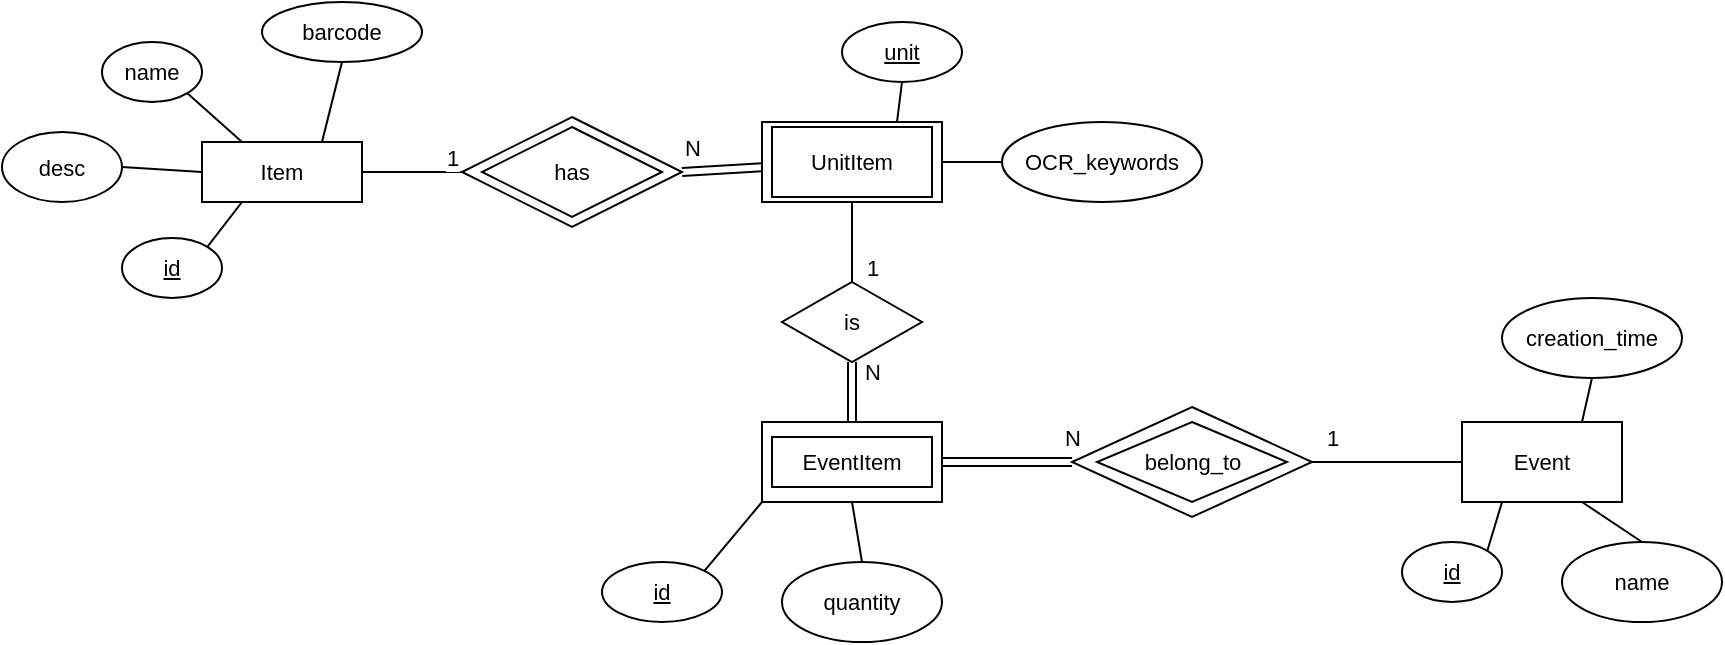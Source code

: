 <mxfile version="24.9.1">
  <diagram name="Page-1" id="lmDEMUQMTWGSZZMK8TKA">
    <mxGraphModel dx="1713" dy="664" grid="1" gridSize="10" guides="1" tooltips="1" connect="1" arrows="1" fold="1" page="1" pageScale="1" pageWidth="827" pageHeight="1169" math="0" shadow="0">
      <root>
        <mxCell id="0" />
        <mxCell id="1" parent="0" />
        <mxCell id="c5G7v532kEOwFp9C76IE-31" style="edgeStyle=none;shape=connector;rounded=0;orthogonalLoop=1;jettySize=auto;html=1;exitX=0.5;exitY=1;exitDx=0;exitDy=0;entryX=0.5;entryY=0;entryDx=0;entryDy=0;strokeColor=default;align=center;verticalAlign=middle;fontFamily=Helvetica;fontSize=11;fontColor=default;labelBackgroundColor=default;endArrow=none;endFill=0;" edge="1" parent="1" source="c5G7v532kEOwFp9C76IE-1" target="c5G7v532kEOwFp9C76IE-28">
          <mxGeometry relative="1" as="geometry" />
        </mxCell>
        <mxCell id="c5G7v532kEOwFp9C76IE-41" style="edgeStyle=none;shape=connector;rounded=0;orthogonalLoop=1;jettySize=auto;html=1;exitX=1;exitY=0.5;exitDx=0;exitDy=0;entryX=0;entryY=0.5;entryDx=0;entryDy=0;strokeColor=default;align=center;verticalAlign=middle;fontFamily=Helvetica;fontSize=11;fontColor=default;labelBackgroundColor=default;endArrow=none;endFill=0;" edge="1" parent="1" source="c5G7v532kEOwFp9C76IE-1" target="c5G7v532kEOwFp9C76IE-39">
          <mxGeometry relative="1" as="geometry" />
        </mxCell>
        <mxCell id="c5G7v532kEOwFp9C76IE-1" value="" style="rounded=0;whiteSpace=wrap;html=1;" vertex="1" parent="1">
          <mxGeometry x="210" y="150" width="90" height="40" as="geometry" />
        </mxCell>
        <mxCell id="c5G7v532kEOwFp9C76IE-44" style="edgeStyle=none;shape=link;rounded=0;orthogonalLoop=1;jettySize=auto;html=1;exitX=1;exitY=0.5;exitDx=0;exitDy=0;strokeColor=default;align=center;verticalAlign=middle;fontFamily=Helvetica;fontSize=11;fontColor=default;labelBackgroundColor=default;endArrow=none;endFill=0;" edge="1" parent="1" source="c5G7v532kEOwFp9C76IE-22" target="c5G7v532kEOwFp9C76IE-37">
          <mxGeometry relative="1" as="geometry" />
        </mxCell>
        <mxCell id="c5G7v532kEOwFp9C76IE-22" value="" style="rounded=0;whiteSpace=wrap;html=1;fontFamily=Helvetica;fontSize=11;fontColor=default;labelBackgroundColor=default;" vertex="1" parent="1">
          <mxGeometry x="210" y="300" width="90" height="40" as="geometry" />
        </mxCell>
        <mxCell id="c5G7v532kEOwFp9C76IE-24" style="edgeStyle=none;shape=connector;rounded=0;orthogonalLoop=1;jettySize=auto;html=1;exitX=1;exitY=0;exitDx=0;exitDy=0;entryX=0;entryY=1;entryDx=0;entryDy=0;strokeColor=default;align=center;verticalAlign=middle;fontFamily=Helvetica;fontSize=11;fontColor=default;labelBackgroundColor=default;endArrow=none;endFill=0;" edge="1" parent="1" source="c5G7v532kEOwFp9C76IE-23" target="c5G7v532kEOwFp9C76IE-22">
          <mxGeometry relative="1" as="geometry" />
        </mxCell>
        <mxCell id="c5G7v532kEOwFp9C76IE-23" value="id" style="ellipse;whiteSpace=wrap;html=1;fontFamily=Helvetica;fontSize=11;fontColor=default;labelBackgroundColor=default;fontStyle=4" vertex="1" parent="1">
          <mxGeometry x="130" y="370" width="60" height="30" as="geometry" />
        </mxCell>
        <mxCell id="c5G7v532kEOwFp9C76IE-34" style="edgeStyle=none;shape=connector;rounded=0;orthogonalLoop=1;jettySize=auto;html=1;exitX=0.5;exitY=0;exitDx=0;exitDy=0;entryX=0.5;entryY=1;entryDx=0;entryDy=0;strokeColor=default;align=center;verticalAlign=middle;fontFamily=Helvetica;fontSize=11;fontColor=default;labelBackgroundColor=default;endArrow=none;endFill=0;" edge="1" parent="1" source="c5G7v532kEOwFp9C76IE-25" target="c5G7v532kEOwFp9C76IE-22">
          <mxGeometry relative="1" as="geometry" />
        </mxCell>
        <mxCell id="c5G7v532kEOwFp9C76IE-25" value="quantity" style="ellipse;whiteSpace=wrap;html=1;fontFamily=Helvetica;fontSize=11;fontColor=default;labelBackgroundColor=default;" vertex="1" parent="1">
          <mxGeometry x="220" y="370" width="80" height="40" as="geometry" />
        </mxCell>
        <mxCell id="c5G7v532kEOwFp9C76IE-27" value="unit" style="ellipse;whiteSpace=wrap;html=1;fontFamily=Helvetica;fontSize=11;fontColor=default;labelBackgroundColor=default;fontStyle=4" vertex="1" parent="1">
          <mxGeometry x="250" y="100" width="60" height="30" as="geometry" />
        </mxCell>
        <mxCell id="c5G7v532kEOwFp9C76IE-30" style="edgeStyle=none;shape=link;rounded=0;orthogonalLoop=1;jettySize=auto;html=1;exitX=0.5;exitY=1;exitDx=0;exitDy=0;entryX=0.5;entryY=0;entryDx=0;entryDy=0;strokeColor=default;align=center;verticalAlign=middle;fontFamily=Helvetica;fontSize=11;fontColor=default;labelBackgroundColor=default;endArrow=none;endFill=0;" edge="1" parent="1" source="c5G7v532kEOwFp9C76IE-28" target="c5G7v532kEOwFp9C76IE-22">
          <mxGeometry relative="1" as="geometry" />
        </mxCell>
        <mxCell id="c5G7v532kEOwFp9C76IE-28" value="is" style="rhombus;whiteSpace=wrap;html=1;fontFamily=Helvetica;fontSize=11;fontColor=default;labelBackgroundColor=default;" vertex="1" parent="1">
          <mxGeometry x="220" y="230" width="70" height="40" as="geometry" />
        </mxCell>
        <mxCell id="c5G7v532kEOwFp9C76IE-29" value="" style="endArrow=none;html=1;rounded=0;strokeColor=default;align=center;verticalAlign=middle;fontFamily=Helvetica;fontSize=11;fontColor=default;labelBackgroundColor=default;exitX=0.75;exitY=0;exitDx=0;exitDy=0;entryX=0.5;entryY=1;entryDx=0;entryDy=0;" edge="1" parent="1" source="c5G7v532kEOwFp9C76IE-1" target="c5G7v532kEOwFp9C76IE-27">
          <mxGeometry width="50" height="50" relative="1" as="geometry">
            <mxPoint x="380" y="350" as="sourcePoint" />
            <mxPoint x="430" y="300" as="targetPoint" />
          </mxGeometry>
        </mxCell>
        <mxCell id="c5G7v532kEOwFp9C76IE-32" value="N" style="text;html=1;align=center;verticalAlign=middle;resizable=0;points=[];autosize=1;strokeColor=none;fillColor=none;fontFamily=Helvetica;fontSize=11;fontColor=default;labelBackgroundColor=default;" vertex="1" parent="1">
          <mxGeometry x="250" y="260" width="30" height="30" as="geometry" />
        </mxCell>
        <mxCell id="c5G7v532kEOwFp9C76IE-33" value="1" style="text;html=1;align=center;verticalAlign=middle;resizable=0;points=[];autosize=1;strokeColor=none;fillColor=none;fontFamily=Helvetica;fontSize=11;fontColor=default;labelBackgroundColor=default;" vertex="1" parent="1">
          <mxGeometry x="250" y="208" width="30" height="30" as="geometry" />
        </mxCell>
        <mxCell id="c5G7v532kEOwFp9C76IE-36" value="Event" style="rounded=0;whiteSpace=wrap;html=1;fontFamily=Helvetica;fontSize=11;fontColor=default;labelBackgroundColor=default;" vertex="1" parent="1">
          <mxGeometry x="560" y="300" width="80" height="40" as="geometry" />
        </mxCell>
        <mxCell id="c5G7v532kEOwFp9C76IE-45" style="edgeStyle=none;shape=connector;rounded=0;orthogonalLoop=1;jettySize=auto;html=1;exitX=1;exitY=0.5;exitDx=0;exitDy=0;entryX=0;entryY=0.5;entryDx=0;entryDy=0;strokeColor=default;align=center;verticalAlign=middle;fontFamily=Helvetica;fontSize=11;fontColor=default;labelBackgroundColor=default;endArrow=none;endFill=0;" edge="1" parent="1" source="c5G7v532kEOwFp9C76IE-37" target="c5G7v532kEOwFp9C76IE-36">
          <mxGeometry relative="1" as="geometry" />
        </mxCell>
        <mxCell id="c5G7v532kEOwFp9C76IE-37" value="" style="rhombus;whiteSpace=wrap;html=1;fontFamily=Helvetica;fontSize=11;fontColor=default;labelBackgroundColor=default;" vertex="1" parent="1">
          <mxGeometry x="365" y="292.5" width="120" height="55" as="geometry" />
        </mxCell>
        <mxCell id="c5G7v532kEOwFp9C76IE-39" value="OCR_keywords" style="ellipse;whiteSpace=wrap;html=1;fontFamily=Helvetica;fontSize=11;fontColor=default;labelBackgroundColor=default;" vertex="1" parent="1">
          <mxGeometry x="330" y="150" width="100" height="40" as="geometry" />
        </mxCell>
        <mxCell id="c5G7v532kEOwFp9C76IE-48" style="edgeStyle=none;shape=connector;rounded=0;orthogonalLoop=1;jettySize=auto;html=1;exitX=1;exitY=0;exitDx=0;exitDy=0;entryX=0.25;entryY=1;entryDx=0;entryDy=0;strokeColor=default;align=center;verticalAlign=middle;fontFamily=Helvetica;fontSize=11;fontColor=default;labelBackgroundColor=default;endArrow=none;endFill=0;" edge="1" parent="1" source="c5G7v532kEOwFp9C76IE-42" target="c5G7v532kEOwFp9C76IE-36">
          <mxGeometry relative="1" as="geometry" />
        </mxCell>
        <mxCell id="c5G7v532kEOwFp9C76IE-42" value="id" style="ellipse;whiteSpace=wrap;html=1;fontFamily=Helvetica;fontSize=11;fontColor=default;labelBackgroundColor=default;fontStyle=4" vertex="1" parent="1">
          <mxGeometry x="530" y="360" width="50" height="30" as="geometry" />
        </mxCell>
        <mxCell id="c5G7v532kEOwFp9C76IE-49" style="edgeStyle=none;shape=connector;rounded=0;orthogonalLoop=1;jettySize=auto;html=1;exitX=0.5;exitY=0;exitDx=0;exitDy=0;entryX=0.75;entryY=1;entryDx=0;entryDy=0;strokeColor=default;align=center;verticalAlign=middle;fontFamily=Helvetica;fontSize=11;fontColor=default;labelBackgroundColor=default;endArrow=none;endFill=0;" edge="1" parent="1" source="c5G7v532kEOwFp9C76IE-43" target="c5G7v532kEOwFp9C76IE-36">
          <mxGeometry relative="1" as="geometry" />
        </mxCell>
        <mxCell id="c5G7v532kEOwFp9C76IE-43" value="name" style="ellipse;whiteSpace=wrap;html=1;fontFamily=Helvetica;fontSize=11;fontColor=default;labelBackgroundColor=default;" vertex="1" parent="1">
          <mxGeometry x="610" y="360" width="80" height="40" as="geometry" />
        </mxCell>
        <mxCell id="c5G7v532kEOwFp9C76IE-46" value="N" style="text;html=1;align=center;verticalAlign=middle;resizable=0;points=[];autosize=1;strokeColor=none;fillColor=none;fontFamily=Helvetica;fontSize=11;fontColor=default;labelBackgroundColor=default;" vertex="1" parent="1">
          <mxGeometry x="350" y="292.5" width="30" height="30" as="geometry" />
        </mxCell>
        <mxCell id="c5G7v532kEOwFp9C76IE-47" value="1" style="text;html=1;align=center;verticalAlign=middle;resizable=0;points=[];autosize=1;strokeColor=none;fillColor=none;fontFamily=Helvetica;fontSize=11;fontColor=default;labelBackgroundColor=default;" vertex="1" parent="1">
          <mxGeometry x="480" y="292.5" width="30" height="30" as="geometry" />
        </mxCell>
        <mxCell id="c5G7v532kEOwFp9C76IE-51" style="edgeStyle=none;shape=connector;rounded=0;orthogonalLoop=1;jettySize=auto;html=1;exitX=0.5;exitY=1;exitDx=0;exitDy=0;entryX=0.75;entryY=0;entryDx=0;entryDy=0;strokeColor=default;align=center;verticalAlign=middle;fontFamily=Helvetica;fontSize=11;fontColor=default;labelBackgroundColor=default;endArrow=none;endFill=0;" edge="1" parent="1" source="c5G7v532kEOwFp9C76IE-50" target="c5G7v532kEOwFp9C76IE-36">
          <mxGeometry relative="1" as="geometry" />
        </mxCell>
        <mxCell id="c5G7v532kEOwFp9C76IE-50" value="creation_time" style="ellipse;whiteSpace=wrap;html=1;fontFamily=Helvetica;fontSize=11;fontColor=default;labelBackgroundColor=default;" vertex="1" parent="1">
          <mxGeometry x="580" y="238" width="90" height="40" as="geometry" />
        </mxCell>
        <mxCell id="c5G7v532kEOwFp9C76IE-56" style="edgeStyle=none;shape=connector;rounded=0;orthogonalLoop=1;jettySize=auto;html=1;exitX=1;exitY=0.5;exitDx=0;exitDy=0;entryX=0;entryY=0.5;entryDx=0;entryDy=0;strokeColor=default;align=center;verticalAlign=middle;fontFamily=Helvetica;fontSize=11;fontColor=default;labelBackgroundColor=default;endArrow=none;endFill=0;" edge="1" parent="1" source="c5G7v532kEOwFp9C76IE-52" target="c5G7v532kEOwFp9C76IE-53">
          <mxGeometry relative="1" as="geometry" />
        </mxCell>
        <mxCell id="c5G7v532kEOwFp9C76IE-52" value="desc" style="ellipse;whiteSpace=wrap;html=1;fontFamily=Helvetica;fontSize=11;fontColor=default;labelBackgroundColor=default;" vertex="1" parent="1">
          <mxGeometry x="-170" y="155" width="60" height="35" as="geometry" />
        </mxCell>
        <mxCell id="c5G7v532kEOwFp9C76IE-63" style="edgeStyle=none;shape=connector;rounded=0;orthogonalLoop=1;jettySize=auto;html=1;exitX=1;exitY=0.5;exitDx=0;exitDy=0;entryX=0;entryY=0.5;entryDx=0;entryDy=0;strokeColor=default;align=center;verticalAlign=middle;fontFamily=Helvetica;fontSize=11;fontColor=default;labelBackgroundColor=default;endArrow=none;endFill=0;" edge="1" parent="1" source="c5G7v532kEOwFp9C76IE-53" target="c5G7v532kEOwFp9C76IE-58">
          <mxGeometry relative="1" as="geometry" />
        </mxCell>
        <mxCell id="c5G7v532kEOwFp9C76IE-53" value="Item" style="rounded=0;whiteSpace=wrap;html=1;fontFamily=Helvetica;fontSize=11;fontColor=default;labelBackgroundColor=default;" vertex="1" parent="1">
          <mxGeometry x="-70" y="160" width="80" height="30" as="geometry" />
        </mxCell>
        <mxCell id="c5G7v532kEOwFp9C76IE-57" style="edgeStyle=none;shape=connector;rounded=0;orthogonalLoop=1;jettySize=auto;html=1;exitX=1;exitY=1;exitDx=0;exitDy=0;entryX=0.25;entryY=0;entryDx=0;entryDy=0;strokeColor=default;align=center;verticalAlign=middle;fontFamily=Helvetica;fontSize=11;fontColor=default;labelBackgroundColor=default;endArrow=none;endFill=0;" edge="1" parent="1" source="c5G7v532kEOwFp9C76IE-54" target="c5G7v532kEOwFp9C76IE-53">
          <mxGeometry relative="1" as="geometry" />
        </mxCell>
        <mxCell id="c5G7v532kEOwFp9C76IE-54" value="name" style="ellipse;whiteSpace=wrap;html=1;fontFamily=Helvetica;fontSize=11;fontColor=default;labelBackgroundColor=default;" vertex="1" parent="1">
          <mxGeometry x="-120" y="110" width="50" height="30" as="geometry" />
        </mxCell>
        <mxCell id="c5G7v532kEOwFp9C76IE-59" style="edgeStyle=none;shape=link;rounded=0;orthogonalLoop=1;jettySize=auto;html=1;exitX=1;exitY=0.5;exitDx=0;exitDy=0;strokeColor=default;align=center;verticalAlign=middle;fontFamily=Helvetica;fontSize=11;fontColor=default;labelBackgroundColor=default;endArrow=none;endFill=0;" edge="1" parent="1" source="c5G7v532kEOwFp9C76IE-58" target="c5G7v532kEOwFp9C76IE-1">
          <mxGeometry relative="1" as="geometry" />
        </mxCell>
        <mxCell id="c5G7v532kEOwFp9C76IE-58" value="" style="rhombus;whiteSpace=wrap;html=1;fontFamily=Helvetica;fontSize=11;fontColor=default;labelBackgroundColor=default;" vertex="1" parent="1">
          <mxGeometry x="60" y="147.5" width="110" height="55" as="geometry" />
        </mxCell>
        <mxCell id="c5G7v532kEOwFp9C76IE-65" style="edgeStyle=none;shape=connector;rounded=0;orthogonalLoop=1;jettySize=auto;html=1;exitX=1;exitY=0;exitDx=0;exitDy=0;entryX=0.25;entryY=1;entryDx=0;entryDy=0;strokeColor=default;align=center;verticalAlign=middle;fontFamily=Helvetica;fontSize=11;fontColor=default;labelBackgroundColor=default;endArrow=none;endFill=0;" edge="1" parent="1" source="c5G7v532kEOwFp9C76IE-60" target="c5G7v532kEOwFp9C76IE-53">
          <mxGeometry relative="1" as="geometry" />
        </mxCell>
        <mxCell id="c5G7v532kEOwFp9C76IE-60" value="id" style="ellipse;whiteSpace=wrap;html=1;fontFamily=Helvetica;fontSize=11;fontColor=default;labelBackgroundColor=default;fontStyle=4" vertex="1" parent="1">
          <mxGeometry x="-110" y="208" width="50" height="30" as="geometry" />
        </mxCell>
        <mxCell id="c5G7v532kEOwFp9C76IE-61" value="has" style="rhombus;whiteSpace=wrap;html=1;fontFamily=Helvetica;fontSize=11;fontColor=default;labelBackgroundColor=default;" vertex="1" parent="1">
          <mxGeometry x="70" y="152.5" width="90" height="45" as="geometry" />
        </mxCell>
        <mxCell id="c5G7v532kEOwFp9C76IE-62" value="UnitItem" style="rounded=0;whiteSpace=wrap;html=1;fontFamily=Helvetica;fontSize=11;fontColor=default;labelBackgroundColor=default;" vertex="1" parent="1">
          <mxGeometry x="215" y="152.5" width="80" height="35" as="geometry" />
        </mxCell>
        <mxCell id="c5G7v532kEOwFp9C76IE-66" value="N" style="text;html=1;align=center;verticalAlign=middle;resizable=0;points=[];autosize=1;strokeColor=none;fillColor=none;fontFamily=Helvetica;fontSize=11;fontColor=default;labelBackgroundColor=default;" vertex="1" parent="1">
          <mxGeometry x="160" y="147.5" width="30" height="30" as="geometry" />
        </mxCell>
        <mxCell id="c5G7v532kEOwFp9C76IE-67" value="1" style="text;html=1;align=center;verticalAlign=middle;resizable=0;points=[];autosize=1;strokeColor=none;fillColor=none;fontFamily=Helvetica;fontSize=11;fontColor=default;labelBackgroundColor=default;" vertex="1" parent="1">
          <mxGeometry x="40" y="152.5" width="30" height="30" as="geometry" />
        </mxCell>
        <mxCell id="c5G7v532kEOwFp9C76IE-70" style="edgeStyle=none;shape=connector;rounded=0;orthogonalLoop=1;jettySize=auto;html=1;exitX=0.5;exitY=1;exitDx=0;exitDy=0;entryX=0.75;entryY=0;entryDx=0;entryDy=0;strokeColor=default;align=center;verticalAlign=middle;fontFamily=Helvetica;fontSize=11;fontColor=default;labelBackgroundColor=default;endArrow=none;endFill=0;" edge="1" parent="1" source="c5G7v532kEOwFp9C76IE-68" target="c5G7v532kEOwFp9C76IE-53">
          <mxGeometry relative="1" as="geometry" />
        </mxCell>
        <mxCell id="c5G7v532kEOwFp9C76IE-68" value="barcode" style="ellipse;whiteSpace=wrap;html=1;fontFamily=Helvetica;fontSize=11;fontColor=default;labelBackgroundColor=default;" vertex="1" parent="1">
          <mxGeometry x="-40" y="90" width="80" height="30" as="geometry" />
        </mxCell>
        <mxCell id="c5G7v532kEOwFp9C76IE-71" value="belong_to" style="rhombus;whiteSpace=wrap;html=1;fontFamily=Helvetica;fontSize=11;fontColor=default;labelBackgroundColor=default;" vertex="1" parent="1">
          <mxGeometry x="377.5" y="300" width="95" height="40" as="geometry" />
        </mxCell>
        <mxCell id="c5G7v532kEOwFp9C76IE-72" value="EventItem" style="rounded=0;whiteSpace=wrap;html=1;fontFamily=Helvetica;fontSize=11;fontColor=default;labelBackgroundColor=default;" vertex="1" parent="1">
          <mxGeometry x="215" y="307.5" width="80" height="25" as="geometry" />
        </mxCell>
      </root>
    </mxGraphModel>
  </diagram>
</mxfile>
